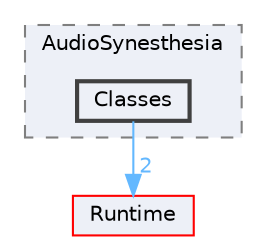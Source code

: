 digraph "Classes"
{
 // INTERACTIVE_SVG=YES
 // LATEX_PDF_SIZE
  bgcolor="transparent";
  edge [fontname=Helvetica,fontsize=10,labelfontname=Helvetica,labelfontsize=10];
  node [fontname=Helvetica,fontsize=10,shape=box,height=0.2,width=0.4];
  compound=true
  subgraph clusterdir_8ec49a306a45d29550b240a727808ebe {
    graph [ bgcolor="#edf0f7", pencolor="grey50", label="AudioSynesthesia", fontname=Helvetica,fontsize=10 style="filled,dashed", URL="dir_8ec49a306a45d29550b240a727808ebe.html",tooltip=""]
  dir_4ca3cac22a4627a9ceefb66a063aa61e [label="Classes", fillcolor="#edf0f7", color="grey25", style="filled,bold", URL="dir_4ca3cac22a4627a9ceefb66a063aa61e.html",tooltip=""];
  }
  dir_7536b172fbd480bfd146a1b1acd6856b [label="Runtime", fillcolor="#edf0f7", color="red", style="filled", URL="dir_7536b172fbd480bfd146a1b1acd6856b.html",tooltip=""];
  dir_4ca3cac22a4627a9ceefb66a063aa61e->dir_7536b172fbd480bfd146a1b1acd6856b [headlabel="2", labeldistance=1.5 headhref="dir_000176_000984.html" href="dir_000176_000984.html" color="steelblue1" fontcolor="steelblue1"];
}
